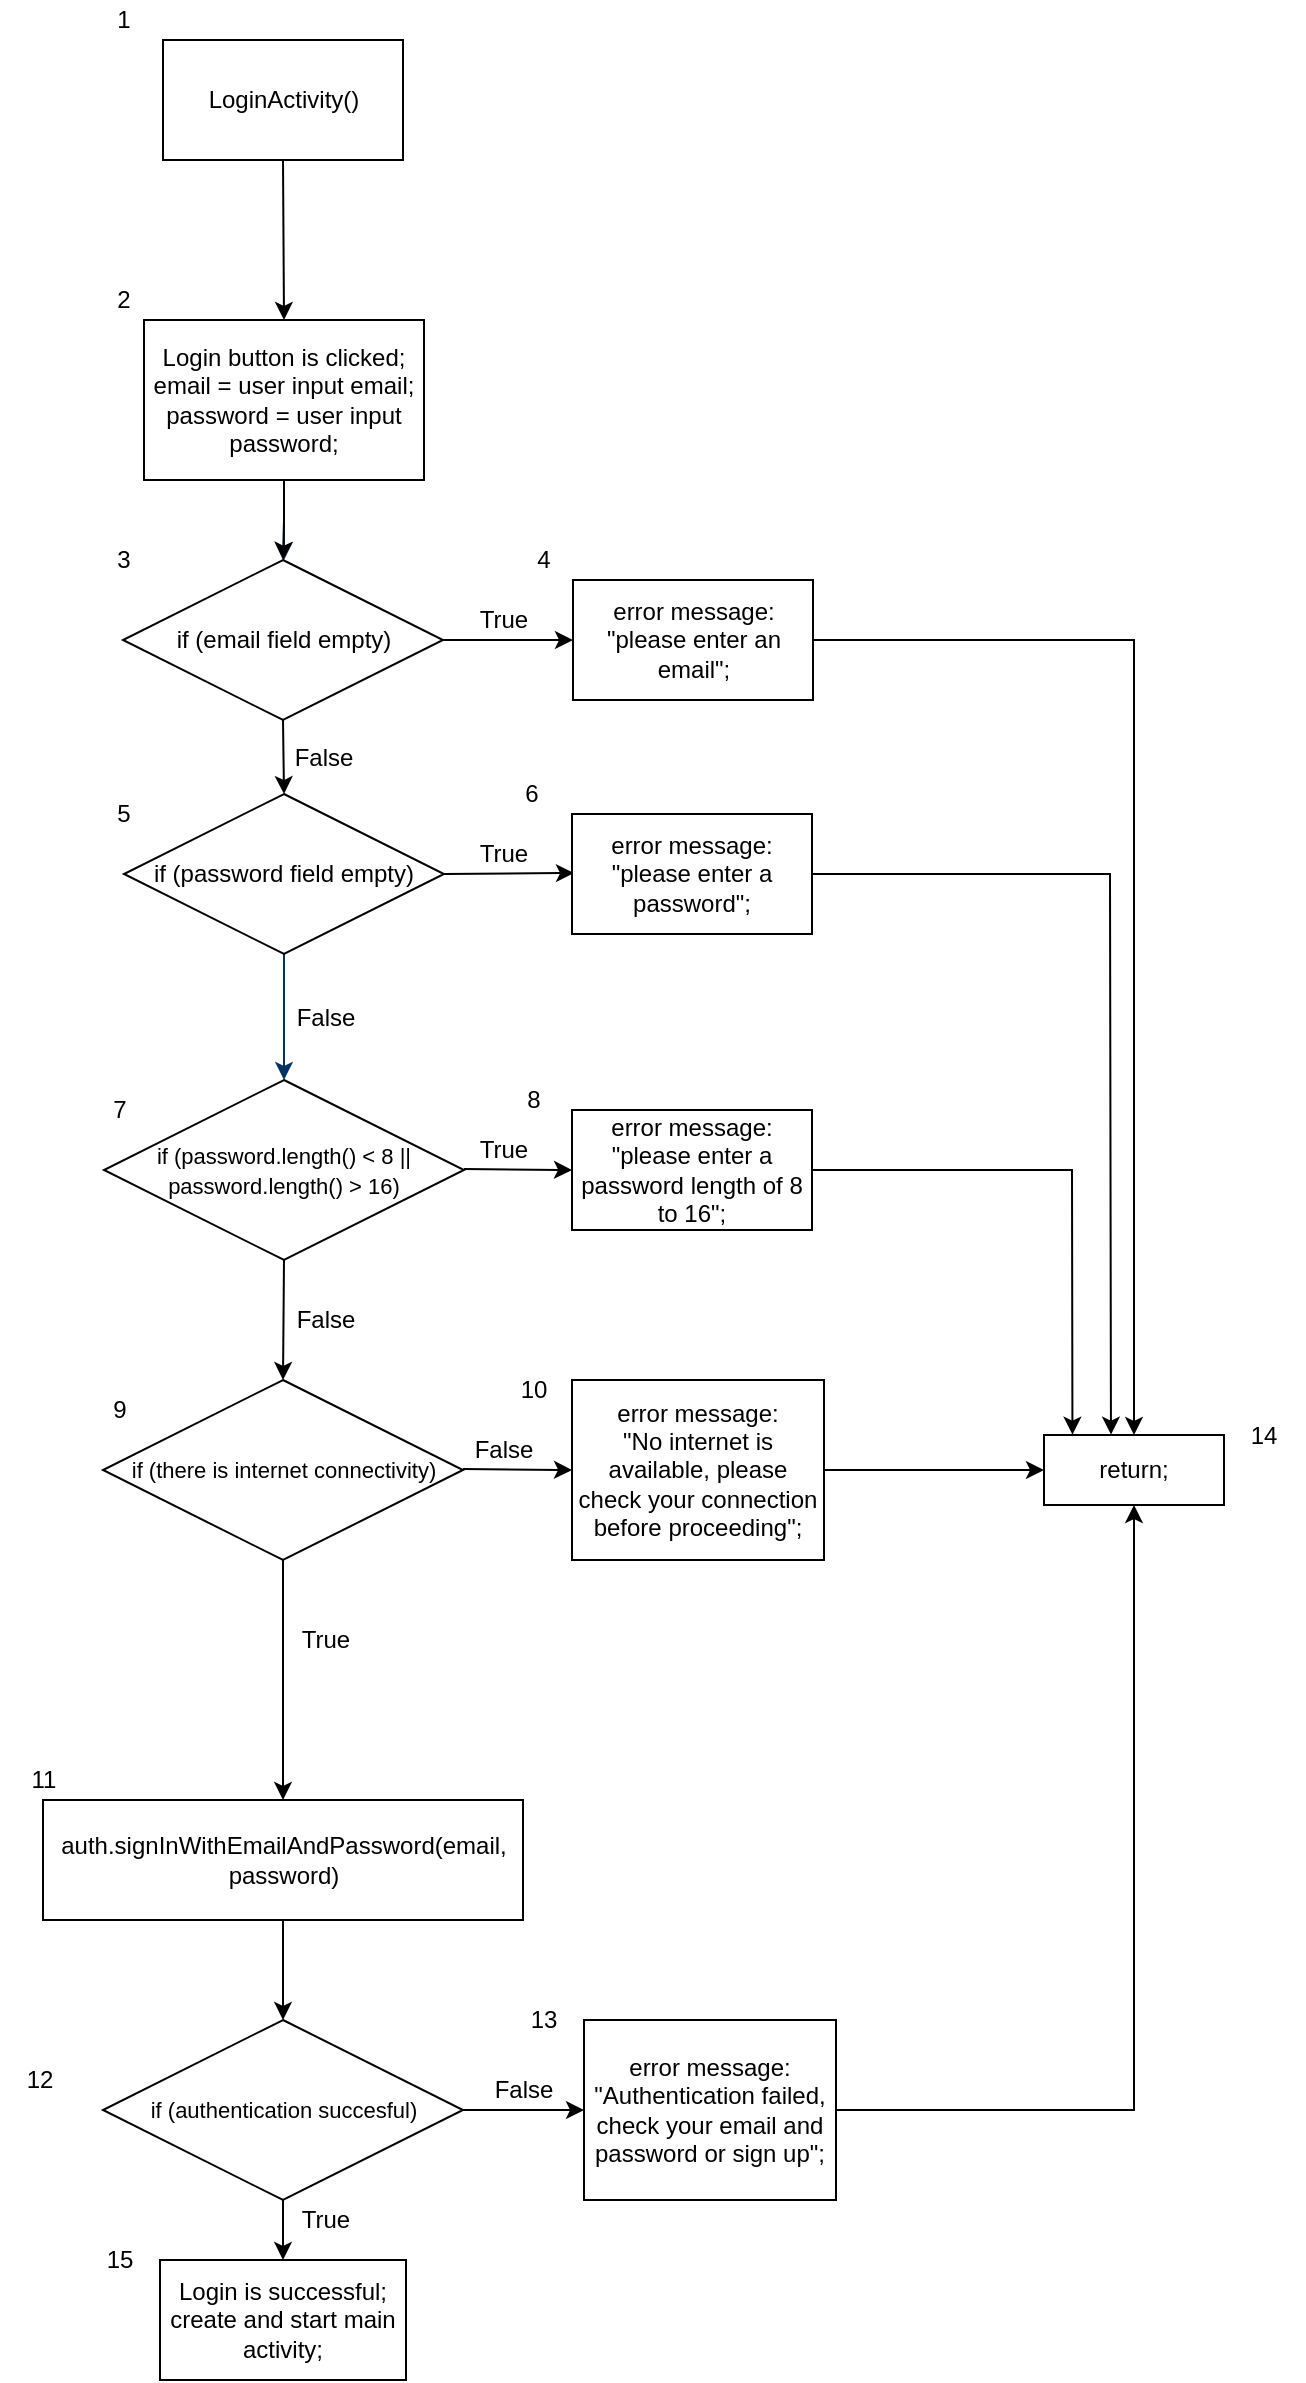 <mxfile version="12.2.3" type="device" pages="1"><diagram id="6a731a19-8d31-9384-78a2-239565b7b9f0" name="Page-1"><mxGraphModel dx="1071" dy="1442" grid="1" gridSize="10" guides="1" tooltips="1" connect="1" arrows="1" fold="1" page="1" pageScale="1" pageWidth="1169" pageHeight="827" background="#ffffff" math="0" shadow="0"><root><mxCell id="0"/><mxCell id="1" parent="0"/><mxCell id="8" style="fontStyle=1;strokeColor=#003366;strokeWidth=1;html=1;" parent="1" edge="1"><mxGeometry relative="1" as="geometry"><mxPoint x="320" y="210" as="sourcePoint"/><mxPoint x="320" y="250" as="targetPoint"/></mxGeometry></mxCell><mxCell id="12" value="" style="edgeStyle=elbowEdgeStyle;elbow=horizontal;fontColor=#001933;fontStyle=1;strokeColor=#003366;strokeWidth=1;html=1;" parent="1" edge="1"><mxGeometry width="100" height="100" as="geometry"><mxPoint x="320" y="447" as="sourcePoint"/><mxPoint x="320" y="510" as="targetPoint"/></mxGeometry></mxCell><mxCell id="17" value="" style="edgeStyle=elbowEdgeStyle;elbow=horizontal;fontStyle=1;strokeColor=#003366;strokeWidth=1;html=1;" parent="1" edge="1"><mxGeometry width="100" height="100" as="geometry"><mxPoint x="320" y="590" as="sourcePoint"/><mxPoint x="320" y="600.5" as="targetPoint"/></mxGeometry></mxCell><mxCell id="J-YKsPIeyVm8VE0lCQvn-28" value="" style="edgeStyle=orthogonalEdgeStyle;rounded=0;orthogonalLoop=1;jettySize=auto;html=1;" parent="1" source="q46_kW9htpRjh8UpLDxy-59" target="q46_kW9htpRjh8UpLDxy-62" edge="1"><mxGeometry relative="1" as="geometry"/></mxCell><mxCell id="q46_kW9htpRjh8UpLDxy-59" value="Login button is clicked;&lt;br&gt;email = user input email;&lt;br&gt;password = user input password;" style="rounded=0;whiteSpace=wrap;html=1;" parent="1" vertex="1"><mxGeometry x="250" y="130" width="140" height="80" as="geometry"/></mxCell><mxCell id="q46_kW9htpRjh8UpLDxy-62" value="if (email field empty)" style="rhombus;whiteSpace=wrap;html=1;" parent="1" vertex="1"><mxGeometry x="239.5" y="250" width="160" height="80" as="geometry"/></mxCell><mxCell id="q46_kW9htpRjh8UpLDxy-63" value="error message:&lt;br&gt;&quot;please enter an email&quot;;" style="rounded=0;whiteSpace=wrap;html=1;" parent="1" vertex="1"><mxGeometry x="464.5" y="260" width="120" height="60" as="geometry"/></mxCell><mxCell id="q46_kW9htpRjh8UpLDxy-64" value="True" style="text;html=1;strokeColor=none;fillColor=none;align=center;verticalAlign=middle;whiteSpace=wrap;rounded=0;" parent="1" vertex="1"><mxGeometry x="410" y="270" width="40" height="20" as="geometry"/></mxCell><mxCell id="q46_kW9htpRjh8UpLDxy-65" value="" style="endArrow=classic;html=1;exitX=1;exitY=0.5;exitDx=0;exitDy=0;entryX=0;entryY=0.5;entryDx=0;entryDy=0;" parent="1" source="q46_kW9htpRjh8UpLDxy-62" target="q46_kW9htpRjh8UpLDxy-63" edge="1"><mxGeometry width="50" height="50" relative="1" as="geometry"><mxPoint x="400" y="350" as="sourcePoint"/><mxPoint x="450" y="300" as="targetPoint"/></mxGeometry></mxCell><mxCell id="q46_kW9htpRjh8UpLDxy-66" value="if (password field empty)" style="rhombus;whiteSpace=wrap;html=1;" parent="1" vertex="1"><mxGeometry x="240" y="367" width="160" height="80" as="geometry"/></mxCell><mxCell id="q46_kW9htpRjh8UpLDxy-67" value="" style="endArrow=classic;html=1;exitX=0.5;exitY=1;exitDx=0;exitDy=0;entryX=0.5;entryY=0;entryDx=0;entryDy=0;" parent="1" source="q46_kW9htpRjh8UpLDxy-62" target="q46_kW9htpRjh8UpLDxy-66" edge="1"><mxGeometry width="50" height="50" relative="1" as="geometry"><mxPoint x="310" y="380" as="sourcePoint"/><mxPoint x="360" y="330" as="targetPoint"/></mxGeometry></mxCell><mxCell id="q46_kW9htpRjh8UpLDxy-68" value="" style="endArrow=classic;html=1;entryX=0;entryY=0.5;entryDx=0;entryDy=0;exitX=1;exitY=0.5;exitDx=0;exitDy=0;" parent="1" source="q46_kW9htpRjh8UpLDxy-66" edge="1"><mxGeometry width="50" height="50" relative="1" as="geometry"><mxPoint x="400" y="407" as="sourcePoint"/><mxPoint x="465" y="406.5" as="targetPoint"/></mxGeometry></mxCell><mxCell id="q46_kW9htpRjh8UpLDxy-69" value="error message:&lt;br&gt;&quot;please enter a password&quot;;" style="rounded=0;whiteSpace=wrap;html=1;" parent="1" vertex="1"><mxGeometry x="464" y="377" width="120" height="60" as="geometry"/></mxCell><mxCell id="q46_kW9htpRjh8UpLDxy-70" value="True" style="text;html=1;strokeColor=none;fillColor=none;align=center;verticalAlign=middle;whiteSpace=wrap;rounded=0;" parent="1" vertex="1"><mxGeometry x="410" y="387" width="40" height="20" as="geometry"/></mxCell><mxCell id="q46_kW9htpRjh8UpLDxy-71" value="False" style="text;html=1;strokeColor=none;fillColor=none;align=center;verticalAlign=middle;whiteSpace=wrap;rounded=0;" parent="1" vertex="1"><mxGeometry x="319.5" y="338.5" width="40" height="20" as="geometry"/></mxCell><mxCell id="q46_kW9htpRjh8UpLDxy-72" value="False" style="text;html=1;strokeColor=none;fillColor=none;align=center;verticalAlign=middle;whiteSpace=wrap;rounded=0;" parent="1" vertex="1"><mxGeometry x="321" y="468.5" width="40" height="20" as="geometry"/></mxCell><mxCell id="q46_kW9htpRjh8UpLDxy-75" value="&lt;font style=&quot;font-size: 11px&quot;&gt;if (password.length() &amp;lt; 8 || password.length() &amp;gt; 16)&lt;/font&gt;" style="rhombus;whiteSpace=wrap;html=1;" parent="1" vertex="1"><mxGeometry x="230" y="510" width="180" height="90" as="geometry"/></mxCell><mxCell id="q46_kW9htpRjh8UpLDxy-77" value="error message:&lt;br&gt;&quot;please enter a password length of 8 to 16&quot;;" style="rounded=0;whiteSpace=wrap;html=1;" parent="1" vertex="1"><mxGeometry x="464" y="525" width="120" height="60" as="geometry"/></mxCell><mxCell id="q46_kW9htpRjh8UpLDxy-78" value="" style="endArrow=classic;html=1;exitX=1;exitY=0.5;exitDx=0;exitDy=0;entryX=0;entryY=0.5;entryDx=0;entryDy=0;" parent="1" target="q46_kW9htpRjh8UpLDxy-77" edge="1"><mxGeometry width="50" height="50" relative="1" as="geometry"><mxPoint x="410" y="554.5" as="sourcePoint"/><mxPoint x="470" y="554" as="targetPoint"/></mxGeometry></mxCell><mxCell id="q46_kW9htpRjh8UpLDxy-79" value="True" style="text;html=1;strokeColor=none;fillColor=none;align=center;verticalAlign=middle;whiteSpace=wrap;rounded=0;" parent="1" vertex="1"><mxGeometry x="410" y="535" width="40" height="20" as="geometry"/></mxCell><mxCell id="q46_kW9htpRjh8UpLDxy-81" value="False" style="text;html=1;strokeColor=none;fillColor=none;align=center;verticalAlign=middle;whiteSpace=wrap;rounded=0;" parent="1" vertex="1"><mxGeometry x="321" y="620" width="40" height="20" as="geometry"/></mxCell><mxCell id="q46_kW9htpRjh8UpLDxy-83" value="&lt;font style=&quot;font-size: 11px&quot;&gt;if (there is internet connectivity)&lt;/font&gt;" style="rhombus;whiteSpace=wrap;html=1;align=center;" parent="1" vertex="1"><mxGeometry x="229.5" y="660" width="180" height="90" as="geometry"/></mxCell><mxCell id="q46_kW9htpRjh8UpLDxy-84" value="error message:&lt;br&gt;&quot;&lt;span style=&quot;background-color: rgb(255 , 255 , 255) ; font-size: 9pt&quot;&gt;No internet is available, please check your connection before proceeding&lt;/span&gt;&lt;span&gt;&quot;;&lt;/span&gt;" style="rounded=0;whiteSpace=wrap;html=1;" parent="1" vertex="1"><mxGeometry x="464" y="660" width="126" height="90" as="geometry"/></mxCell><mxCell id="q46_kW9htpRjh8UpLDxy-85" value="" style="endArrow=classic;html=1;exitX=1;exitY=0.5;exitDx=0;exitDy=0;entryX=0;entryY=0.5;entryDx=0;entryDy=0;" parent="1" target="q46_kW9htpRjh8UpLDxy-84" edge="1"><mxGeometry width="50" height="50" relative="1" as="geometry"><mxPoint x="409.5" y="704.5" as="sourcePoint"/><mxPoint x="469.5" y="704" as="targetPoint"/></mxGeometry></mxCell><mxCell id="q46_kW9htpRjh8UpLDxy-86" value="False" style="text;html=1;strokeColor=none;fillColor=none;align=center;verticalAlign=middle;whiteSpace=wrap;rounded=0;" parent="1" vertex="1"><mxGeometry x="409.5" y="685" width="40" height="20" as="geometry"/></mxCell><mxCell id="q46_kW9htpRjh8UpLDxy-87" value="&lt;font style=&quot;font-size: 11px&quot;&gt;if (authentication succesful)&lt;/font&gt;" style="rhombus;whiteSpace=wrap;html=1;align=center;" parent="1" vertex="1"><mxGeometry x="229.5" y="980" width="180" height="90" as="geometry"/></mxCell><mxCell id="q46_kW9htpRjh8UpLDxy-95" value="Login is successful;&lt;br&gt;create and start main activity;" style="rounded=0;whiteSpace=wrap;html=1;" parent="1" vertex="1"><mxGeometry x="258" y="1100" width="123" height="60" as="geometry"/></mxCell><mxCell id="q46_kW9htpRjh8UpLDxy-96" value="" style="endArrow=classic;html=1;entryX=0.5;entryY=0;entryDx=0;entryDy=0;exitX=0.5;exitY=1;exitDx=0;exitDy=0;" parent="1" source="q46_kW9htpRjh8UpLDxy-87" target="q46_kW9htpRjh8UpLDxy-95" edge="1"><mxGeometry width="50" height="50" relative="1" as="geometry"><mxPoint x="320" y="1010" as="sourcePoint"/><mxPoint x="320" y="1060" as="targetPoint"/></mxGeometry></mxCell><mxCell id="q46_kW9htpRjh8UpLDxy-97" value="True" style="text;html=1;strokeColor=none;fillColor=none;align=center;verticalAlign=middle;whiteSpace=wrap;rounded=0;" parent="1" vertex="1"><mxGeometry x="321" y="1070" width="40" height="20" as="geometry"/></mxCell><mxCell id="q46_kW9htpRjh8UpLDxy-98" value="error message:&lt;br&gt;&quot;Authentication failed, check your email and password or sign up&lt;span&gt;&quot;;&lt;/span&gt;" style="rounded=0;whiteSpace=wrap;html=1;" parent="1" vertex="1"><mxGeometry x="470" y="980" width="126" height="90" as="geometry"/></mxCell><mxCell id="q46_kW9htpRjh8UpLDxy-99" value="" style="endArrow=classic;html=1;exitX=1;exitY=0.5;exitDx=0;exitDy=0;entryX=0;entryY=0.5;entryDx=0;entryDy=0;" parent="1" source="q46_kW9htpRjh8UpLDxy-87" target="q46_kW9htpRjh8UpLDxy-98" edge="1"><mxGeometry width="50" height="50" relative="1" as="geometry"><mxPoint x="410" y="844.5" as="sourcePoint"/><mxPoint x="470" y="844" as="targetPoint"/></mxGeometry></mxCell><mxCell id="q46_kW9htpRjh8UpLDxy-100" value="False" style="text;html=1;strokeColor=none;fillColor=none;align=center;verticalAlign=middle;whiteSpace=wrap;rounded=0;" parent="1" vertex="1"><mxGeometry x="420" y="1005" width="40" height="20" as="geometry"/></mxCell><mxCell id="J-YKsPIeyVm8VE0lCQvn-17" value="return;" style="rounded=0;whiteSpace=wrap;html=1;" parent="1" vertex="1"><mxGeometry x="700" y="687.5" width="90" height="35" as="geometry"/></mxCell><mxCell id="J-YKsPIeyVm8VE0lCQvn-18" value="" style="endArrow=classic;html=1;exitX=1;exitY=0.5;exitDx=0;exitDy=0;entryX=0.5;entryY=0;entryDx=0;entryDy=0;rounded=0;" parent="1" source="q46_kW9htpRjh8UpLDxy-63" target="J-YKsPIeyVm8VE0lCQvn-17" edge="1"><mxGeometry width="50" height="50" relative="1" as="geometry"><mxPoint x="690" y="330" as="sourcePoint"/><mxPoint x="730" y="290" as="targetPoint"/><Array as="points"><mxPoint x="745" y="290"/></Array></mxGeometry></mxCell><mxCell id="J-YKsPIeyVm8VE0lCQvn-19" value="" style="endArrow=classic;html=1;exitX=1;exitY=0.5;exitDx=0;exitDy=0;entryX=0.372;entryY=-0.005;entryDx=0;entryDy=0;rounded=0;entryPerimeter=0;" parent="1" source="q46_kW9htpRjh8UpLDxy-69" target="J-YKsPIeyVm8VE0lCQvn-17" edge="1"><mxGeometry width="50" height="50" relative="1" as="geometry"><mxPoint x="594.5" y="300" as="sourcePoint"/><mxPoint x="755" y="697.5" as="targetPoint"/><Array as="points"><mxPoint x="733" y="407"/></Array></mxGeometry></mxCell><mxCell id="J-YKsPIeyVm8VE0lCQvn-20" value="" style="endArrow=classic;html=1;exitX=1;exitY=0.5;exitDx=0;exitDy=0;entryX=0.158;entryY=-0.005;entryDx=0;entryDy=0;rounded=0;entryPerimeter=0;" parent="1" source="q46_kW9htpRjh8UpLDxy-77" target="J-YKsPIeyVm8VE0lCQvn-17" edge="1"><mxGeometry width="50" height="50" relative="1" as="geometry"><mxPoint x="594" y="417" as="sourcePoint"/><mxPoint x="743.48" y="697.325" as="targetPoint"/><Array as="points"><mxPoint x="714" y="555"/></Array></mxGeometry></mxCell><mxCell id="J-YKsPIeyVm8VE0lCQvn-21" value="" style="endArrow=classic;html=1;exitX=1;exitY=0.5;exitDx=0;exitDy=0;entryX=0;entryY=0.5;entryDx=0;entryDy=0;" parent="1" source="q46_kW9htpRjh8UpLDxy-84" target="J-YKsPIeyVm8VE0lCQvn-17" edge="1"><mxGeometry width="50" height="50" relative="1" as="geometry"><mxPoint x="620" y="730" as="sourcePoint"/><mxPoint x="670" y="680" as="targetPoint"/></mxGeometry></mxCell><mxCell id="J-YKsPIeyVm8VE0lCQvn-22" value="" style="endArrow=classic;html=1;exitX=1;exitY=0.5;exitDx=0;exitDy=0;entryX=0.5;entryY=1;entryDx=0;entryDy=0;rounded=0;" parent="1" source="q46_kW9htpRjh8UpLDxy-98" target="J-YKsPIeyVm8VE0lCQvn-17" edge="1"><mxGeometry width="50" height="50" relative="1" as="geometry"><mxPoint x="710" y="840" as="sourcePoint"/><mxPoint x="760" y="790" as="targetPoint"/><Array as="points"><mxPoint x="745" y="1025"/><mxPoint x="745" y="845"/></Array></mxGeometry></mxCell><mxCell id="J-YKsPIeyVm8VE0lCQvn-37" value="" style="endArrow=classic;html=1;exitX=0.5;exitY=1;exitDx=0;exitDy=0;entryX=0.5;entryY=0;entryDx=0;entryDy=0;" parent="1" source="q46_kW9htpRjh8UpLDxy-83" target="J-YKsPIeyVm8VE0lCQvn-38" edge="1"><mxGeometry width="50" height="50" relative="1" as="geometry"><mxPoint x="390" y="880" as="sourcePoint"/><mxPoint x="350" y="820" as="targetPoint"/></mxGeometry></mxCell><mxCell id="J-YKsPIeyVm8VE0lCQvn-38" value="auth.signInWithEmailAndPassword(email, password)" style="rounded=0;whiteSpace=wrap;html=1;" parent="1" vertex="1"><mxGeometry x="199.5" y="870" width="240" height="60" as="geometry"/></mxCell><mxCell id="J-YKsPIeyVm8VE0lCQvn-39" value="" style="endArrow=classic;html=1;exitX=0.5;exitY=1;exitDx=0;exitDy=0;entryX=0.5;entryY=0;entryDx=0;entryDy=0;" parent="1" source="J-YKsPIeyVm8VE0lCQvn-38" target="q46_kW9htpRjh8UpLDxy-87" edge="1"><mxGeometry width="50" height="50" relative="1" as="geometry"><mxPoint x="310" y="980" as="sourcePoint"/><mxPoint x="360" y="930" as="targetPoint"/></mxGeometry></mxCell><mxCell id="J-YKsPIeyVm8VE0lCQvn-50" value="LoginActivity()" style="rounded=0;whiteSpace=wrap;html=1;" parent="1" vertex="1"><mxGeometry x="259.5" y="-10" width="120" height="60" as="geometry"/></mxCell><mxCell id="J-YKsPIeyVm8VE0lCQvn-53" value="" style="endArrow=classic;html=1;exitX=0.5;exitY=1;exitDx=0;exitDy=0;entryX=0.5;entryY=0;entryDx=0;entryDy=0;" parent="1" source="J-YKsPIeyVm8VE0lCQvn-50" target="q46_kW9htpRjh8UpLDxy-59" edge="1"><mxGeometry width="50" height="50" relative="1" as="geometry"><mxPoint x="540" y="-40" as="sourcePoint"/><mxPoint x="321" y="-1" as="targetPoint"/></mxGeometry></mxCell><mxCell id="FmNuC-6jDDZIT9tNP1i5-17" value="1" style="text;html=1;strokeColor=none;fillColor=none;align=center;verticalAlign=middle;whiteSpace=wrap;rounded=0;" vertex="1" parent="1"><mxGeometry x="220" y="-30" width="40" height="20" as="geometry"/></mxCell><mxCell id="FmNuC-6jDDZIT9tNP1i5-18" value="2" style="text;html=1;strokeColor=none;fillColor=none;align=center;verticalAlign=middle;whiteSpace=wrap;rounded=0;" vertex="1" parent="1"><mxGeometry x="220" y="110" width="40" height="20" as="geometry"/></mxCell><mxCell id="FmNuC-6jDDZIT9tNP1i5-19" value="3" style="text;html=1;strokeColor=none;fillColor=none;align=center;verticalAlign=middle;whiteSpace=wrap;rounded=0;" vertex="1" parent="1"><mxGeometry x="220" y="240" width="40" height="20" as="geometry"/></mxCell><mxCell id="FmNuC-6jDDZIT9tNP1i5-20" value="4" style="text;html=1;strokeColor=none;fillColor=none;align=center;verticalAlign=middle;whiteSpace=wrap;rounded=0;" vertex="1" parent="1"><mxGeometry x="430" y="240" width="40" height="20" as="geometry"/></mxCell><mxCell id="FmNuC-6jDDZIT9tNP1i5-21" value="5" style="text;html=1;strokeColor=none;fillColor=none;align=center;verticalAlign=middle;whiteSpace=wrap;rounded=0;" vertex="1" parent="1"><mxGeometry x="220" y="367" width="40" height="20" as="geometry"/></mxCell><mxCell id="FmNuC-6jDDZIT9tNP1i5-22" value="6" style="text;html=1;strokeColor=none;fillColor=none;align=center;verticalAlign=middle;whiteSpace=wrap;rounded=0;" vertex="1" parent="1"><mxGeometry x="424" y="357" width="40" height="20" as="geometry"/></mxCell><mxCell id="FmNuC-6jDDZIT9tNP1i5-23" value="7" style="text;html=1;strokeColor=none;fillColor=none;align=center;verticalAlign=middle;whiteSpace=wrap;rounded=0;" vertex="1" parent="1"><mxGeometry x="218" y="515" width="40" height="20" as="geometry"/></mxCell><mxCell id="FmNuC-6jDDZIT9tNP1i5-24" value="8" style="text;html=1;strokeColor=none;fillColor=none;align=center;verticalAlign=middle;whiteSpace=wrap;rounded=0;" vertex="1" parent="1"><mxGeometry x="424.5" y="510" width="40" height="20" as="geometry"/></mxCell><mxCell id="FmNuC-6jDDZIT9tNP1i5-25" value="9" style="text;html=1;strokeColor=none;fillColor=none;align=center;verticalAlign=middle;whiteSpace=wrap;rounded=0;" vertex="1" parent="1"><mxGeometry x="218" y="665" width="40" height="20" as="geometry"/></mxCell><mxCell id="FmNuC-6jDDZIT9tNP1i5-26" value="10" style="text;html=1;strokeColor=none;fillColor=none;align=center;verticalAlign=middle;whiteSpace=wrap;rounded=0;" vertex="1" parent="1"><mxGeometry x="424.5" y="655" width="40" height="20" as="geometry"/></mxCell><mxCell id="FmNuC-6jDDZIT9tNP1i5-27" value="11" style="text;html=1;strokeColor=none;fillColor=none;align=center;verticalAlign=middle;whiteSpace=wrap;rounded=0;" vertex="1" parent="1"><mxGeometry x="180" y="850" width="40" height="20" as="geometry"/></mxCell><mxCell id="FmNuC-6jDDZIT9tNP1i5-30" value="12" style="text;html=1;strokeColor=none;fillColor=none;align=center;verticalAlign=middle;whiteSpace=wrap;rounded=0;" vertex="1" parent="1"><mxGeometry x="178" y="1000" width="40" height="20" as="geometry"/></mxCell><mxCell id="FmNuC-6jDDZIT9tNP1i5-31" value="13" style="text;html=1;strokeColor=none;fillColor=none;align=center;verticalAlign=middle;whiteSpace=wrap;rounded=0;" vertex="1" parent="1"><mxGeometry x="429.5" y="970" width="40" height="20" as="geometry"/></mxCell><mxCell id="FmNuC-6jDDZIT9tNP1i5-32" value="14" style="text;html=1;strokeColor=none;fillColor=none;align=center;verticalAlign=middle;whiteSpace=wrap;rounded=0;" vertex="1" parent="1"><mxGeometry x="790" y="677.5" width="40" height="20" as="geometry"/></mxCell><mxCell id="FmNuC-6jDDZIT9tNP1i5-33" value="15" style="text;html=1;strokeColor=none;fillColor=none;align=center;verticalAlign=middle;whiteSpace=wrap;rounded=0;" vertex="1" parent="1"><mxGeometry x="218" y="1090" width="40" height="20" as="geometry"/></mxCell><mxCell id="FmNuC-6jDDZIT9tNP1i5-35" value="True" style="text;html=1;strokeColor=none;fillColor=none;align=center;verticalAlign=middle;whiteSpace=wrap;rounded=0;" vertex="1" parent="1"><mxGeometry x="321" y="780" width="40" height="20" as="geometry"/></mxCell><mxCell id="FmNuC-6jDDZIT9tNP1i5-40" value="" style="endArrow=classic;html=1;entryX=0.5;entryY=0;entryDx=0;entryDy=0;exitX=0.5;exitY=1;exitDx=0;exitDy=0;" edge="1" parent="1" source="q46_kW9htpRjh8UpLDxy-75" target="q46_kW9htpRjh8UpLDxy-83"><mxGeometry width="50" height="50" relative="1" as="geometry"><mxPoint x="210" y="650" as="sourcePoint"/><mxPoint x="260" y="600" as="targetPoint"/></mxGeometry></mxCell></root></mxGraphModel></diagram></mxfile>